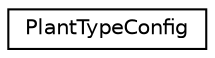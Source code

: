 digraph "Graphical Class Hierarchy"
{
 // LATEX_PDF_SIZE
  edge [fontname="Helvetica",fontsize="10",labelfontname="Helvetica",labelfontsize="10"];
  node [fontname="Helvetica",fontsize="10",shape=record];
  rankdir="LR";
  Node0 [label="PlantTypeConfig",height=0.2,width=0.4,color="black", fillcolor="white", style="filled",URL="$structPlantTypeConfig.html",tooltip=" "];
}
